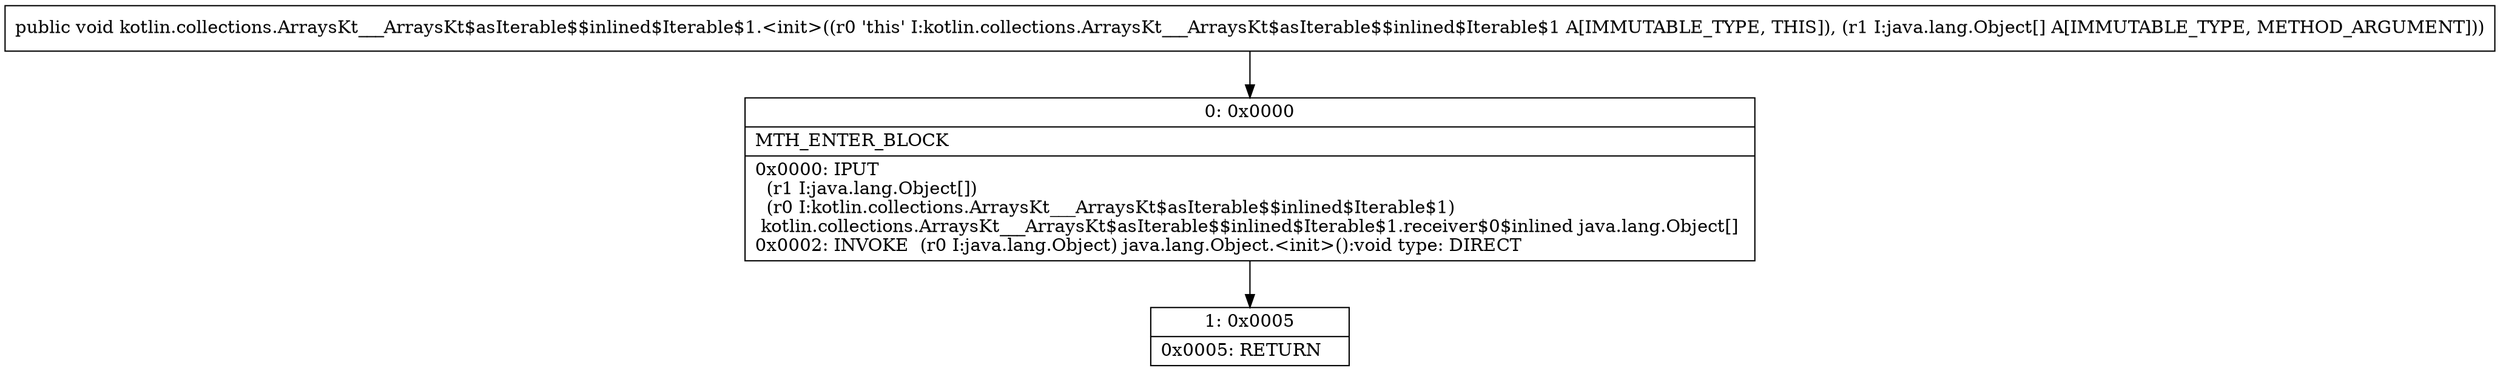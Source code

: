 digraph "CFG forkotlin.collections.ArraysKt___ArraysKt$asIterable$$inlined$Iterable$1.\<init\>([Ljava\/lang\/Object;)V" {
Node_0 [shape=record,label="{0\:\ 0x0000|MTH_ENTER_BLOCK\l|0x0000: IPUT  \l  (r1 I:java.lang.Object[])\l  (r0 I:kotlin.collections.ArraysKt___ArraysKt$asIterable$$inlined$Iterable$1)\l kotlin.collections.ArraysKt___ArraysKt$asIterable$$inlined$Iterable$1.receiver$0$inlined java.lang.Object[] \l0x0002: INVOKE  (r0 I:java.lang.Object) java.lang.Object.\<init\>():void type: DIRECT \l}"];
Node_1 [shape=record,label="{1\:\ 0x0005|0x0005: RETURN   \l}"];
MethodNode[shape=record,label="{public void kotlin.collections.ArraysKt___ArraysKt$asIterable$$inlined$Iterable$1.\<init\>((r0 'this' I:kotlin.collections.ArraysKt___ArraysKt$asIterable$$inlined$Iterable$1 A[IMMUTABLE_TYPE, THIS]), (r1 I:java.lang.Object[] A[IMMUTABLE_TYPE, METHOD_ARGUMENT])) }"];
MethodNode -> Node_0;
Node_0 -> Node_1;
}

